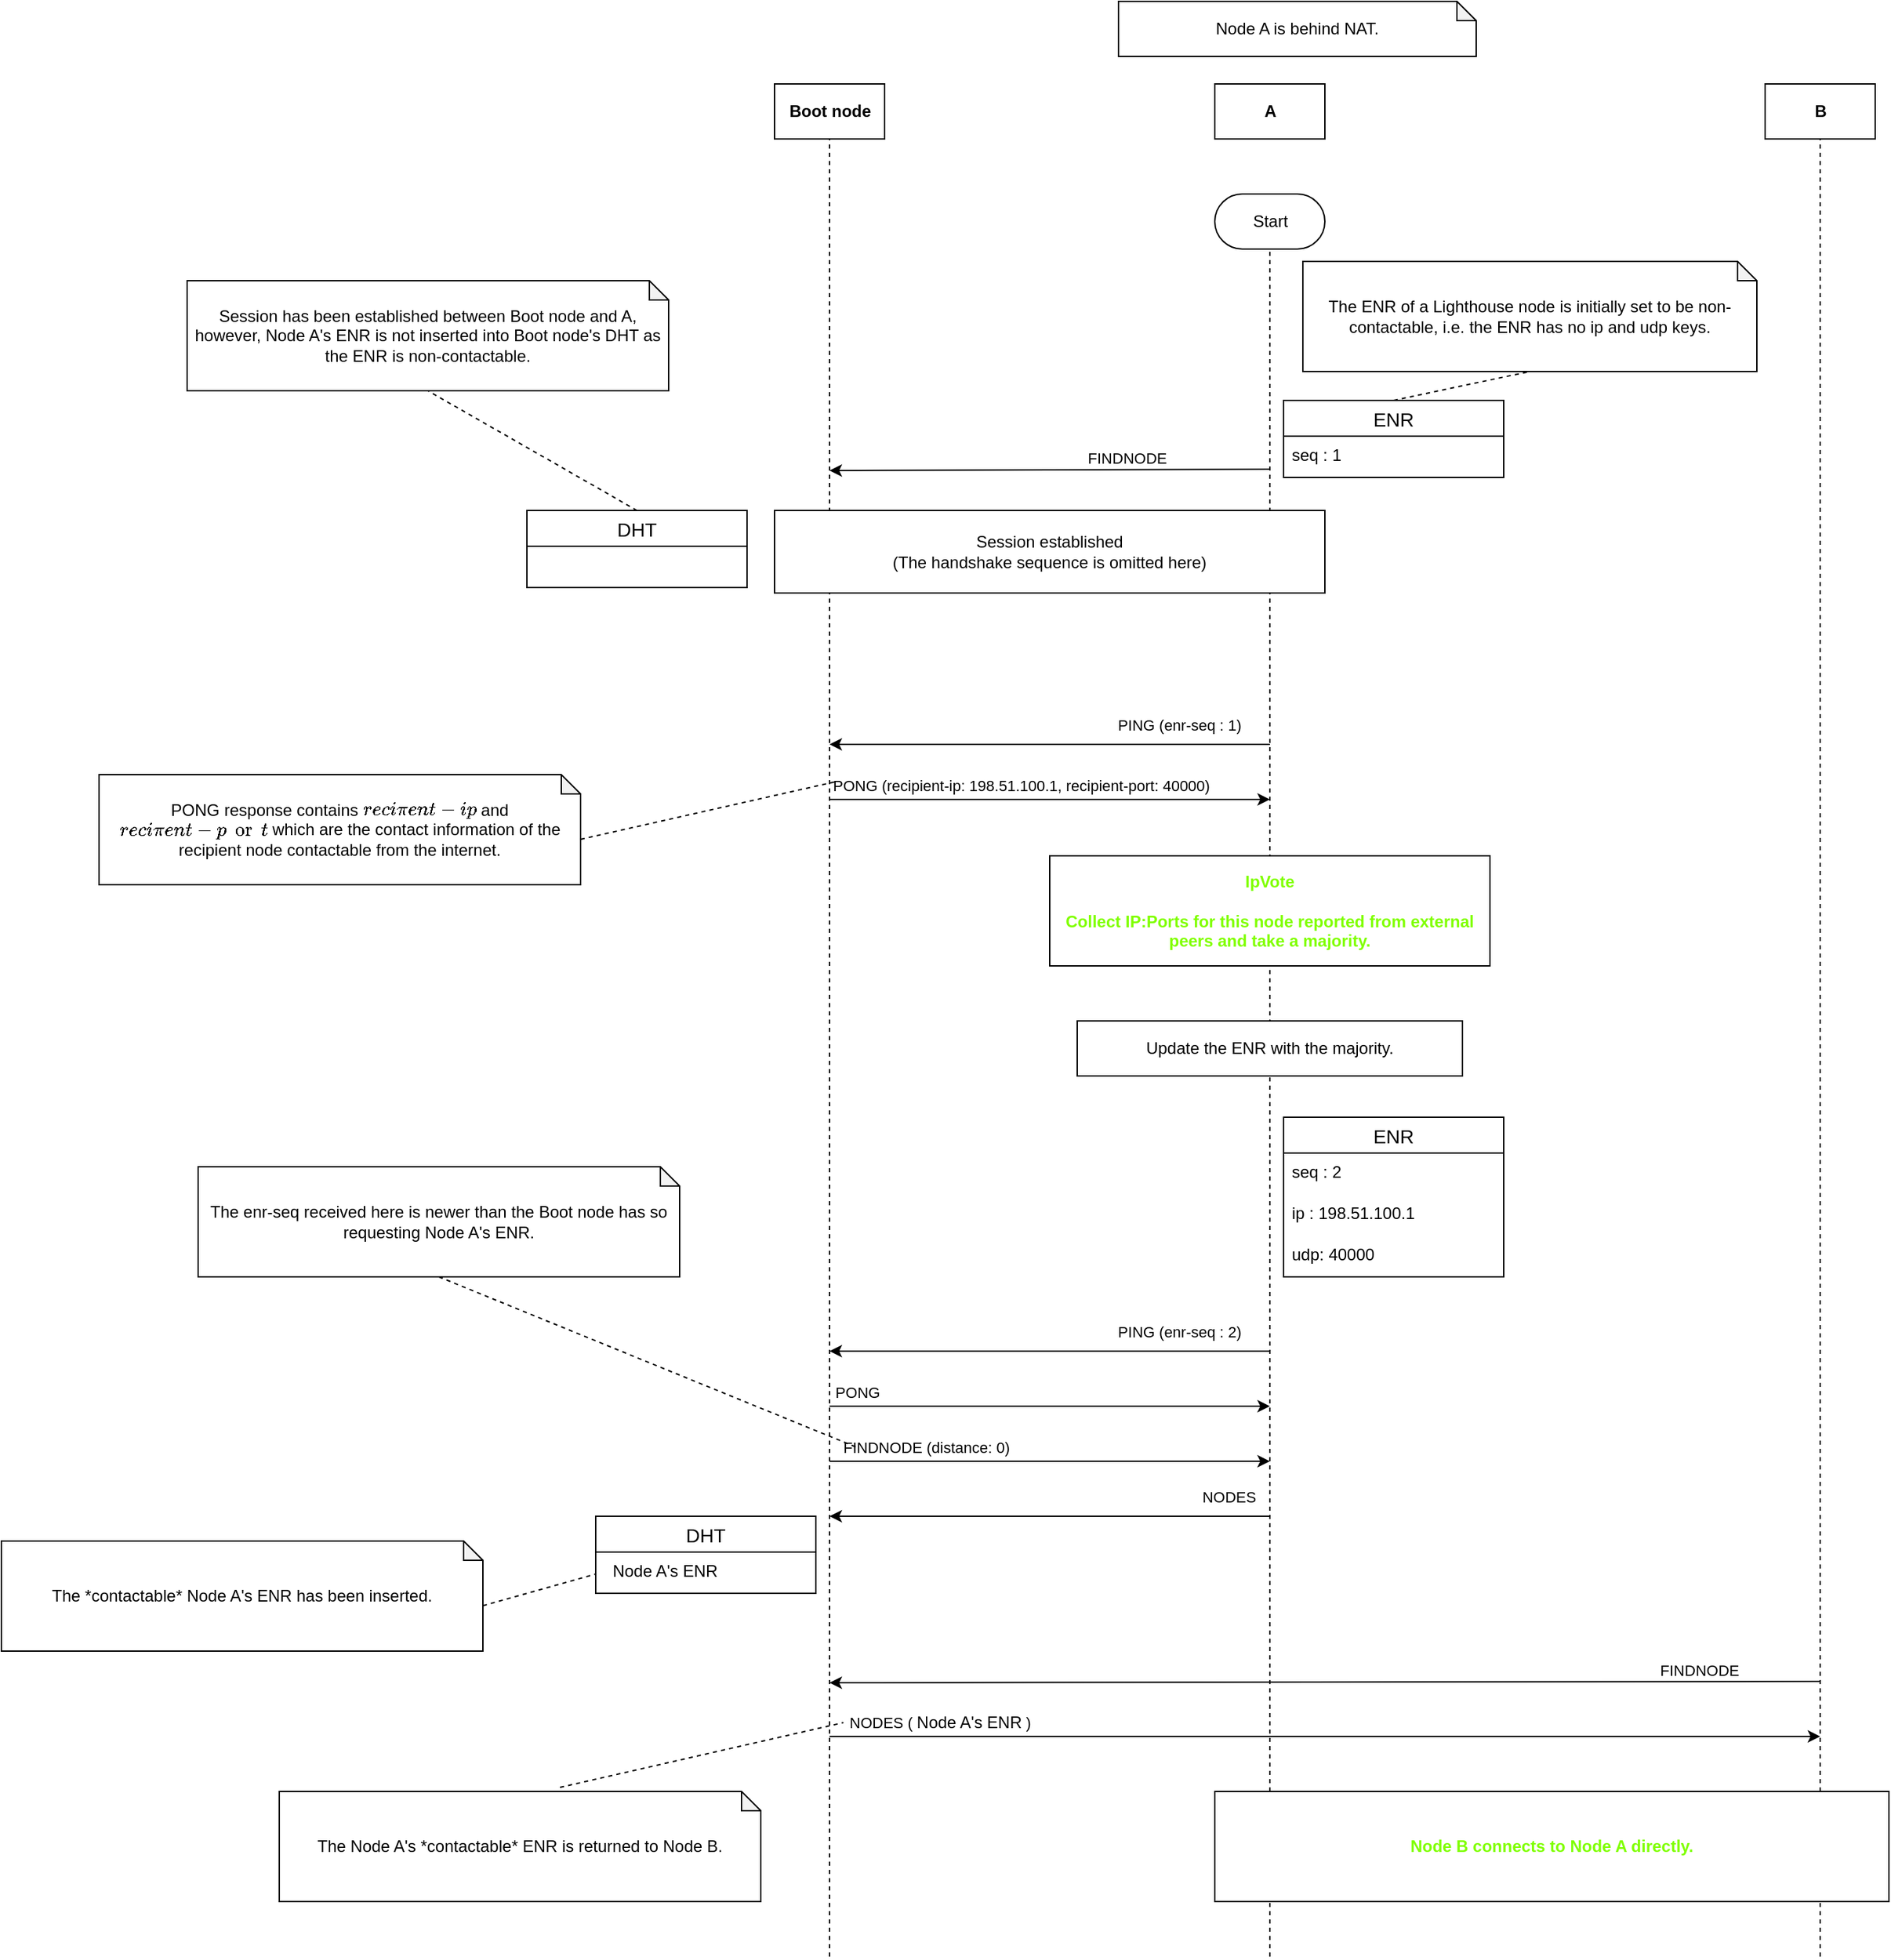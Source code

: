 <mxfile>
    <diagram id="T8pmpTCMuDaPm9wjzUCa" name="Page-1">
        <mxGraphModel dx="2835" dy="1617" grid="0" gridSize="10" guides="1" tooltips="1" connect="1" arrows="1" fold="1" page="0" pageScale="1" pageWidth="827" pageHeight="1169" background="none" math="0" shadow="0">
            <root>
                <mxCell id="0"/>
                <mxCell id="1" parent="0"/>
                <mxCell id="187" value="A" style="html=1;dashed=0;whitespace=wrap;fontStyle=1" vertex="1" parent="1">
                    <mxGeometry x="560" y="119" width="80" height="40" as="geometry"/>
                </mxCell>
                <mxCell id="188" value="Boot node" style="html=1;dashed=0;whitespace=wrap;fontStyle=1" vertex="1" parent="1">
                    <mxGeometry x="240" y="119" width="80" height="40" as="geometry"/>
                </mxCell>
                <mxCell id="189" value="B" style="html=1;dashed=0;whitespace=wrap;fontStyle=1" vertex="1" parent="1">
                    <mxGeometry x="960" y="119" width="80" height="40" as="geometry"/>
                </mxCell>
                <mxCell id="190" value="Start" style="html=1;dashed=0;whitespace=wrap;shape=mxgraph.dfd.start" vertex="1" parent="1">
                    <mxGeometry x="560" y="199" width="80" height="40" as="geometry"/>
                </mxCell>
                <mxCell id="191" value="" style="endArrow=none;dashed=1;html=1;entryX=0.5;entryY=0.5;entryDx=0;entryDy=20;entryPerimeter=0;" edge="1" parent="1" target="190">
                    <mxGeometry width="50" height="50" relative="1" as="geometry">
                        <mxPoint x="600" y="1480" as="sourcePoint"/>
                        <mxPoint x="380" y="479" as="targetPoint"/>
                    </mxGeometry>
                </mxCell>
                <mxCell id="192" value="" style="endArrow=none;dashed=1;html=1;entryX=0.5;entryY=1;entryDx=0;entryDy=0;" edge="1" parent="1" target="188">
                    <mxGeometry width="50" height="50" relative="1" as="geometry">
                        <mxPoint x="280" y="1480" as="sourcePoint"/>
                        <mxPoint x="450" y="249" as="targetPoint"/>
                    </mxGeometry>
                </mxCell>
                <mxCell id="193" value="" style="endArrow=none;dashed=1;html=1;entryX=0.5;entryY=1;entryDx=0;entryDy=0;" edge="1" parent="1" target="189">
                    <mxGeometry width="50" height="50" relative="1" as="geometry">
                        <mxPoint x="1000" y="1480" as="sourcePoint"/>
                        <mxPoint x="690" y="169" as="targetPoint"/>
                    </mxGeometry>
                </mxCell>
                <mxCell id="194" value="" style="endArrow=classic;html=1;" edge="1" parent="1">
                    <mxGeometry width="50" height="50" relative="1" as="geometry">
                        <mxPoint x="600" y="399" as="sourcePoint"/>
                        <mxPoint x="280" y="400" as="targetPoint"/>
                    </mxGeometry>
                </mxCell>
                <mxCell id="202" value="FINDNODE" style="edgeLabel;html=1;align=center;verticalAlign=middle;resizable=0;points=[];" vertex="1" connectable="0" parent="194">
                    <mxGeometry x="-0.2" y="-2" relative="1" as="geometry">
                        <mxPoint x="24" y="-7" as="offset"/>
                    </mxGeometry>
                </mxCell>
                <mxCell id="195" value="ENR" style="swimlane;fontStyle=0;childLayout=stackLayout;horizontal=1;startSize=26;horizontalStack=0;resizeParent=1;resizeParentMax=0;resizeLast=0;collapsible=1;marginBottom=0;align=center;fontSize=14;" vertex="1" parent="1">
                    <mxGeometry x="610" y="349" width="160" height="56" as="geometry"/>
                </mxCell>
                <mxCell id="196" value="seq : 1" style="text;strokeColor=none;fillColor=none;spacingLeft=4;spacingRight=4;overflow=hidden;rotatable=0;points=[[0,0.5],[1,0.5]];portConstraint=eastwest;fontSize=12;" vertex="1" parent="195">
                    <mxGeometry y="26" width="160" height="30" as="geometry"/>
                </mxCell>
                <mxCell id="201" value="The ENR of a Lighthouse node is initially set to be non-contactable, i.e. the ENR has no ip and udp keys." style="shape=note;whiteSpace=wrap;html=1;backgroundOutline=1;darkOpacity=0.05;size=14;" vertex="1" parent="1">
                    <mxGeometry x="624" y="248" width="330" height="80" as="geometry"/>
                </mxCell>
                <mxCell id="205" value="Session established&lt;br&gt;(The handshake sequence is omitted here)" style="rounded=0;whiteSpace=wrap;html=1;" vertex="1" parent="1">
                    <mxGeometry x="240" y="429" width="400" height="60" as="geometry"/>
                </mxCell>
                <mxCell id="208" value="DHT" style="swimlane;fontStyle=0;childLayout=stackLayout;horizontal=1;startSize=26;horizontalStack=0;resizeParent=1;resizeParentMax=0;resizeLast=0;collapsible=1;marginBottom=0;align=center;fontSize=14;" vertex="1" parent="1">
                    <mxGeometry x="60" y="429" width="160" height="56" as="geometry"/>
                </mxCell>
                <mxCell id="210" value="" style="endArrow=classic;html=1;" edge="1" parent="1">
                    <mxGeometry width="50" height="50" relative="1" as="geometry">
                        <mxPoint x="600" y="599" as="sourcePoint"/>
                        <mxPoint x="280" y="599" as="targetPoint"/>
                    </mxGeometry>
                </mxCell>
                <mxCell id="211" value="PING (enr-seq : 1)" style="edgeLabel;html=1;align=center;verticalAlign=middle;resizable=0;points=[];" vertex="1" connectable="0" parent="210">
                    <mxGeometry x="-0.2" y="-2" relative="1" as="geometry">
                        <mxPoint x="62" y="-12" as="offset"/>
                    </mxGeometry>
                </mxCell>
                <mxCell id="212" value="" style="endArrow=classic;html=1;" edge="1" parent="1">
                    <mxGeometry width="50" height="50" relative="1" as="geometry">
                        <mxPoint x="280" y="639" as="sourcePoint"/>
                        <mxPoint x="600" y="639" as="targetPoint"/>
                    </mxGeometry>
                </mxCell>
                <mxCell id="213" value="PONG (recipient-ip: 198.51.100.1,&amp;nbsp;recipient-port: 40000)" style="edgeLabel;html=1;align=center;verticalAlign=middle;resizable=0;points=[];" vertex="1" connectable="0" parent="212">
                    <mxGeometry x="-0.2" y="-2" relative="1" as="geometry">
                        <mxPoint x="11" y="-12" as="offset"/>
                    </mxGeometry>
                </mxCell>
                <mxCell id="214" value="Session has been established between Boot node and A, however, Node A's ENR is not inserted into Boot node's DHT as the ENR is non-contactable." style="shape=note;whiteSpace=wrap;html=1;backgroundOutline=1;darkOpacity=0.05;size=14;" vertex="1" parent="1">
                    <mxGeometry x="-187" y="262" width="350" height="80" as="geometry"/>
                </mxCell>
                <mxCell id="215" value="Node A is behind NAT." style="shape=note;whiteSpace=wrap;html=1;backgroundOutline=1;darkOpacity=0.05;size=14;" vertex="1" parent="1">
                    <mxGeometry x="490" y="59" width="260" height="40" as="geometry"/>
                </mxCell>
                <mxCell id="216" value="PONG response contains `recipient-ip ` and `recipient-port` which are the contact information of the recipient node contactable from the internet." style="shape=note;whiteSpace=wrap;html=1;backgroundOutline=1;darkOpacity=0.05;size=14;" vertex="1" parent="1">
                    <mxGeometry x="-251" y="621" width="350" height="80" as="geometry"/>
                </mxCell>
                <mxCell id="219" value="" style="endArrow=none;dashed=1;html=1;exitX=0;exitY=0;exitDx=350;exitDy=47;exitPerimeter=0;" edge="1" parent="1" source="216">
                    <mxGeometry width="50" height="50" relative="1" as="geometry">
                        <mxPoint x="90" y="870" as="sourcePoint"/>
                        <mxPoint x="285" y="626" as="targetPoint"/>
                    </mxGeometry>
                </mxCell>
                <mxCell id="220" value="" style="endArrow=none;dashed=1;html=1;exitX=0.5;exitY=0;exitDx=0;exitDy=0;entryX=0.5;entryY=1;entryDx=0;entryDy=0;entryPerimeter=0;" edge="1" parent="1" source="208" target="214">
                    <mxGeometry width="50" height="50" relative="1" as="geometry">
                        <mxPoint x="200" y="707" as="sourcePoint"/>
                        <mxPoint x="310" y="650" as="targetPoint"/>
                    </mxGeometry>
                </mxCell>
                <mxCell id="221" value="&lt;div&gt;IpVote&lt;/div&gt;&lt;div&gt;&lt;br&gt;&lt;/div&gt;&lt;div&gt;Collect IP:Ports for this node reported from external peers and take a majority.&lt;/div&gt;" style="rounded=0;whiteSpace=wrap;html=1;fontStyle=1;fontColor=#80FF00;" vertex="1" parent="1">
                    <mxGeometry x="440" y="680" width="320" height="80" as="geometry"/>
                </mxCell>
                <mxCell id="223" value="ENR" style="swimlane;fontStyle=0;childLayout=stackLayout;horizontal=1;startSize=26;horizontalStack=0;resizeParent=1;resizeParentMax=0;resizeLast=0;collapsible=1;marginBottom=0;align=center;fontSize=14;" vertex="1" parent="1">
                    <mxGeometry x="610" y="870" width="160" height="116" as="geometry"/>
                </mxCell>
                <mxCell id="224" value="seq : 2" style="text;strokeColor=none;fillColor=none;spacingLeft=4;spacingRight=4;overflow=hidden;rotatable=0;points=[[0,0.5],[1,0.5]];portConstraint=eastwest;fontSize=12;" vertex="1" parent="223">
                    <mxGeometry y="26" width="160" height="30" as="geometry"/>
                </mxCell>
                <mxCell id="227" value="ip : 198.51.100.1" style="text;strokeColor=none;fillColor=none;spacingLeft=4;spacingRight=4;overflow=hidden;rotatable=0;points=[[0,0.5],[1,0.5]];portConstraint=eastwest;fontSize=12;" vertex="1" parent="223">
                    <mxGeometry y="56" width="160" height="30" as="geometry"/>
                </mxCell>
                <mxCell id="228" value="udp: 40000" style="text;strokeColor=none;fillColor=none;spacingLeft=4;spacingRight=4;overflow=hidden;rotatable=0;points=[[0,0.5],[1,0.5]];portConstraint=eastwest;fontSize=12;" vertex="1" parent="223">
                    <mxGeometry y="86" width="160" height="30" as="geometry"/>
                </mxCell>
                <mxCell id="225" value="Update the ENR with the majority." style="rounded=0;whiteSpace=wrap;html=1;" vertex="1" parent="1">
                    <mxGeometry x="460" y="800" width="280" height="40" as="geometry"/>
                </mxCell>
                <mxCell id="229" value="" style="endArrow=classic;html=1;" edge="1" parent="1">
                    <mxGeometry width="50" height="50" relative="1" as="geometry">
                        <mxPoint x="1000" y="1280" as="sourcePoint"/>
                        <mxPoint x="280" y="1281" as="targetPoint"/>
                    </mxGeometry>
                </mxCell>
                <mxCell id="230" value="FINDNODE" style="edgeLabel;html=1;align=center;verticalAlign=middle;resizable=0;points=[];" vertex="1" connectable="0" parent="229">
                    <mxGeometry x="-0.2" y="-2" relative="1" as="geometry">
                        <mxPoint x="200" y="-7" as="offset"/>
                    </mxGeometry>
                </mxCell>
                <mxCell id="233" value="" style="endArrow=classic;html=1;" edge="1" parent="1">
                    <mxGeometry width="50" height="50" relative="1" as="geometry">
                        <mxPoint x="600" y="1040" as="sourcePoint"/>
                        <mxPoint x="280" y="1040" as="targetPoint"/>
                    </mxGeometry>
                </mxCell>
                <mxCell id="234" value="PING (enr-seq : 2)" style="edgeLabel;html=1;align=center;verticalAlign=middle;resizable=0;points=[];" vertex="1" connectable="0" parent="233">
                    <mxGeometry x="-0.2" y="-2" relative="1" as="geometry">
                        <mxPoint x="62" y="-12" as="offset"/>
                    </mxGeometry>
                </mxCell>
                <mxCell id="236" value="" style="endArrow=classic;html=1;" edge="1" parent="1">
                    <mxGeometry width="50" height="50" relative="1" as="geometry">
                        <mxPoint x="280" y="1080" as="sourcePoint"/>
                        <mxPoint x="600" y="1080" as="targetPoint"/>
                    </mxGeometry>
                </mxCell>
                <mxCell id="237" value="PONG" style="edgeLabel;html=1;align=center;verticalAlign=middle;resizable=0;points=[];" vertex="1" connectable="0" parent="236">
                    <mxGeometry x="-0.2" y="-2" relative="1" as="geometry">
                        <mxPoint x="-108" y="-12" as="offset"/>
                    </mxGeometry>
                </mxCell>
                <mxCell id="238" value="" style="endArrow=classic;html=1;" edge="1" parent="1">
                    <mxGeometry width="50" height="50" relative="1" as="geometry">
                        <mxPoint x="280" y="1120" as="sourcePoint"/>
                        <mxPoint x="600" y="1120" as="targetPoint"/>
                    </mxGeometry>
                </mxCell>
                <mxCell id="239" value="FINDNODE (distance: 0)" style="edgeLabel;html=1;align=center;verticalAlign=middle;resizable=0;points=[];" vertex="1" connectable="0" parent="238">
                    <mxGeometry x="-0.2" y="-2" relative="1" as="geometry">
                        <mxPoint x="-58" y="-12" as="offset"/>
                    </mxGeometry>
                </mxCell>
                <mxCell id="240" value="" style="endArrow=classic;html=1;" edge="1" parent="1">
                    <mxGeometry width="50" height="50" relative="1" as="geometry">
                        <mxPoint x="600" y="1160" as="sourcePoint"/>
                        <mxPoint x="280" y="1160" as="targetPoint"/>
                    </mxGeometry>
                </mxCell>
                <mxCell id="241" value="NODES" style="edgeLabel;html=1;align=center;verticalAlign=middle;resizable=0;points=[];" vertex="1" connectable="0" parent="240">
                    <mxGeometry x="-0.2" y="-2" relative="1" as="geometry">
                        <mxPoint x="98" y="-12" as="offset"/>
                    </mxGeometry>
                </mxCell>
                <mxCell id="242" value="DHT" style="swimlane;fontStyle=0;childLayout=stackLayout;horizontal=1;startSize=26;horizontalStack=0;resizeParent=1;resizeParentMax=0;resizeLast=0;collapsible=1;marginBottom=0;align=center;fontSize=14;" vertex="1" parent="1">
                    <mxGeometry x="110" y="1160" width="160" height="56" as="geometry"/>
                </mxCell>
                <mxCell id="243" value="Node A's ENR" style="text;html=1;align=center;verticalAlign=middle;resizable=0;points=[];autosize=1;strokeColor=none;fillColor=none;" vertex="1" parent="1">
                    <mxGeometry x="115" y="1190" width="90" height="20" as="geometry"/>
                </mxCell>
                <mxCell id="244" value="The enr-seq received here is newer than the Boot node has so requesting Node A's ENR." style="shape=note;whiteSpace=wrap;html=1;backgroundOutline=1;darkOpacity=0.05;size=14;" vertex="1" parent="1">
                    <mxGeometry x="-179" y="906" width="350" height="80" as="geometry"/>
                </mxCell>
                <mxCell id="245" value="" style="endArrow=none;dashed=1;html=1;exitX=0.5;exitY=1;exitDx=0;exitDy=0;exitPerimeter=0;" edge="1" parent="1" source="244">
                    <mxGeometry width="50" height="50" relative="1" as="geometry">
                        <mxPoint x="200" y="707" as="sourcePoint"/>
                        <mxPoint x="300" y="1110" as="targetPoint"/>
                    </mxGeometry>
                </mxCell>
                <mxCell id="246" value="The *contactable* Node A's ENR has been inserted." style="shape=note;whiteSpace=wrap;html=1;backgroundOutline=1;darkOpacity=0.05;size=14;" vertex="1" parent="1">
                    <mxGeometry x="-322" y="1178" width="350" height="80" as="geometry"/>
                </mxCell>
                <mxCell id="247" value="" style="endArrow=none;dashed=1;html=1;exitX=0;exitY=0;exitDx=350;exitDy=47;exitPerimeter=0;entryX=0;entryY=0.75;entryDx=0;entryDy=0;" edge="1" parent="1" source="246" target="242">
                    <mxGeometry width="50" height="50" relative="1" as="geometry">
                        <mxPoint x="45" y="1010" as="sourcePoint"/>
                        <mxPoint x="310" y="1120" as="targetPoint"/>
                    </mxGeometry>
                </mxCell>
                <mxCell id="248" value="" style="endArrow=classic;html=1;" edge="1" parent="1">
                    <mxGeometry width="50" height="50" relative="1" as="geometry">
                        <mxPoint x="280" y="1320" as="sourcePoint"/>
                        <mxPoint x="1000" y="1320" as="targetPoint"/>
                    </mxGeometry>
                </mxCell>
                <mxCell id="249" value="NODES (&amp;nbsp;&lt;span style=&quot;font-size: 12px&quot;&gt;Node A's ENR&lt;/span&gt;&amp;nbsp;)" style="edgeLabel;html=1;align=center;verticalAlign=middle;resizable=0;points=[];" vertex="1" connectable="0" parent="248">
                    <mxGeometry x="-0.2" y="-2" relative="1" as="geometry">
                        <mxPoint x="-208" y="-12" as="offset"/>
                    </mxGeometry>
                </mxCell>
                <mxCell id="250" value="Node B connects to Node A directly." style="rounded=0;whiteSpace=wrap;html=1;fontStyle=1;fontColor=#80FF00;" vertex="1" parent="1">
                    <mxGeometry x="560" y="1360" width="490" height="80" as="geometry"/>
                </mxCell>
                <mxCell id="251" value="The Node A's *contactable* ENR is returned to Node B." style="shape=note;whiteSpace=wrap;html=1;backgroundOutline=1;darkOpacity=0.05;size=14;" vertex="1" parent="1">
                    <mxGeometry x="-120" y="1360" width="350" height="80" as="geometry"/>
                </mxCell>
                <mxCell id="252" value="" style="endArrow=none;dashed=1;html=1;exitX=0.583;exitY=-0.037;exitDx=0;exitDy=0;exitPerimeter=0;" edge="1" parent="1" source="251">
                    <mxGeometry width="50" height="50" relative="1" as="geometry">
                        <mxPoint x="70" y="1237" as="sourcePoint"/>
                        <mxPoint x="290" y="1310" as="targetPoint"/>
                    </mxGeometry>
                </mxCell>
                <mxCell id="253" value="" style="endArrow=none;dashed=1;html=1;exitX=0.5;exitY=0;exitDx=0;exitDy=0;entryX=0.5;entryY=1;entryDx=0;entryDy=0;entryPerimeter=0;" edge="1" parent="1" source="195" target="201">
                    <mxGeometry width="50" height="50" relative="1" as="geometry">
                        <mxPoint x="150" y="439" as="sourcePoint"/>
                        <mxPoint x="-2" y="352" as="targetPoint"/>
                    </mxGeometry>
                </mxCell>
            </root>
        </mxGraphModel>
    </diagram>
</mxfile>